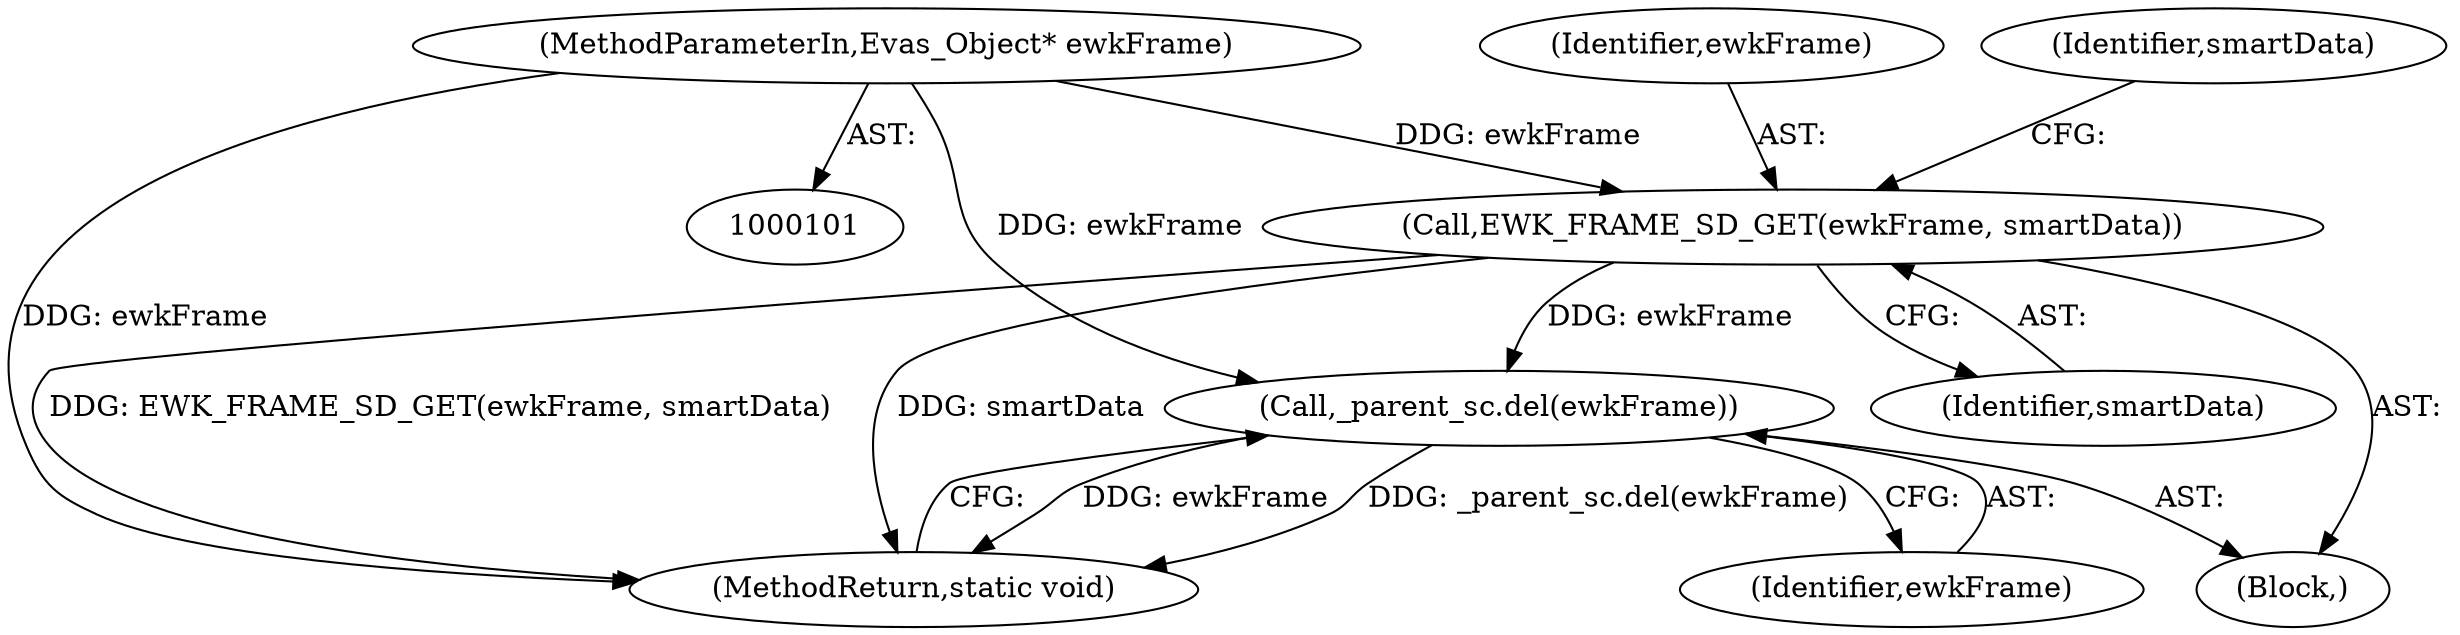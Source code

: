 digraph "0_Chrome_b2dfe7c175fb21263f06eb586f1ed235482a3281@pointer" {
"1000104" [label="(Call,EWK_FRAME_SD_GET(ewkFrame, smartData))"];
"1000102" [label="(MethodParameterIn,Evas_Object* ewkFrame)"];
"1000156" [label="(Call,_parent_sc.del(ewkFrame))"];
"1000157" [label="(Identifier,ewkFrame)"];
"1000104" [label="(Call,EWK_FRAME_SD_GET(ewkFrame, smartData))"];
"1000105" [label="(Identifier,ewkFrame)"];
"1000103" [label="(Block,)"];
"1000158" [label="(MethodReturn,static void)"];
"1000156" [label="(Call,_parent_sc.del(ewkFrame))"];
"1000106" [label="(Identifier,smartData)"];
"1000102" [label="(MethodParameterIn,Evas_Object* ewkFrame)"];
"1000108" [label="(Identifier,smartData)"];
"1000104" -> "1000103"  [label="AST: "];
"1000104" -> "1000106"  [label="CFG: "];
"1000105" -> "1000104"  [label="AST: "];
"1000106" -> "1000104"  [label="AST: "];
"1000108" -> "1000104"  [label="CFG: "];
"1000104" -> "1000158"  [label="DDG: EWK_FRAME_SD_GET(ewkFrame, smartData)"];
"1000104" -> "1000158"  [label="DDG: smartData"];
"1000102" -> "1000104"  [label="DDG: ewkFrame"];
"1000104" -> "1000156"  [label="DDG: ewkFrame"];
"1000102" -> "1000101"  [label="AST: "];
"1000102" -> "1000158"  [label="DDG: ewkFrame"];
"1000102" -> "1000156"  [label="DDG: ewkFrame"];
"1000156" -> "1000103"  [label="AST: "];
"1000156" -> "1000157"  [label="CFG: "];
"1000157" -> "1000156"  [label="AST: "];
"1000158" -> "1000156"  [label="CFG: "];
"1000156" -> "1000158"  [label="DDG: ewkFrame"];
"1000156" -> "1000158"  [label="DDG: _parent_sc.del(ewkFrame)"];
}

